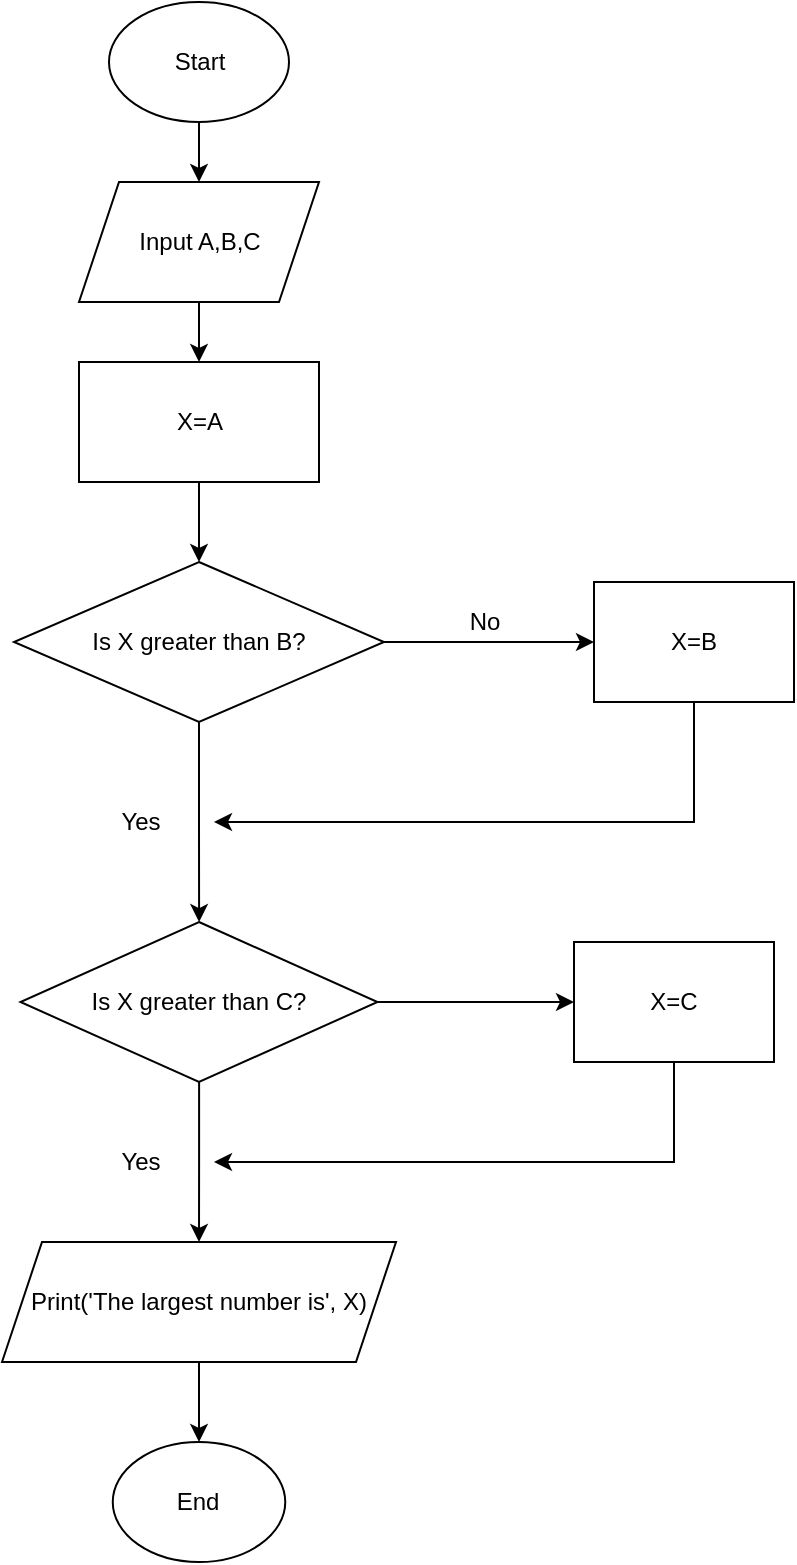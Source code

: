<mxfile version="13.6.10" type="device"><diagram id="ajVVDXDAF483BQLwk2Hx" name="Page-1"><mxGraphModel dx="942" dy="643" grid="1" gridSize="10" guides="1" tooltips="1" connect="1" arrows="1" fold="1" page="1" pageScale="1" pageWidth="827" pageHeight="1169" math="0" shadow="0"><root><mxCell id="0"/><mxCell id="1" parent="0"/><mxCell id="odhm7nH59-upSTGSFDz6-3" value="" style="edgeStyle=orthogonalEdgeStyle;rounded=0;orthogonalLoop=1;jettySize=auto;html=1;" edge="1" parent="1" source="odhm7nH59-upSTGSFDz6-1" target="odhm7nH59-upSTGSFDz6-2"><mxGeometry relative="1" as="geometry"/></mxCell><mxCell id="odhm7nH59-upSTGSFDz6-1" value="Start" style="ellipse;whiteSpace=wrap;html=1;" vertex="1" parent="1"><mxGeometry x="147.5" y="30" width="90" height="60" as="geometry"/></mxCell><mxCell id="odhm7nH59-upSTGSFDz6-13" value="" style="edgeStyle=orthogonalEdgeStyle;rounded=0;orthogonalLoop=1;jettySize=auto;html=1;" edge="1" parent="1" source="odhm7nH59-upSTGSFDz6-2" target="odhm7nH59-upSTGSFDz6-7"><mxGeometry relative="1" as="geometry"/></mxCell><mxCell id="odhm7nH59-upSTGSFDz6-2" value="Input A,B,C" style="shape=parallelogram;perimeter=parallelogramPerimeter;whiteSpace=wrap;html=1;fixedSize=1;" vertex="1" parent="1"><mxGeometry x="132.5" y="120" width="120" height="60" as="geometry"/></mxCell><mxCell id="odhm7nH59-upSTGSFDz6-10" value="" style="edgeStyle=orthogonalEdgeStyle;rounded=0;orthogonalLoop=1;jettySize=auto;html=1;" edge="1" parent="1" source="odhm7nH59-upSTGSFDz6-6" target="odhm7nH59-upSTGSFDz6-9"><mxGeometry relative="1" as="geometry"/></mxCell><mxCell id="odhm7nH59-upSTGSFDz6-16" value="" style="edgeStyle=orthogonalEdgeStyle;rounded=0;orthogonalLoop=1;jettySize=auto;html=1;" edge="1" parent="1" source="odhm7nH59-upSTGSFDz6-6" target="odhm7nH59-upSTGSFDz6-17"><mxGeometry relative="1" as="geometry"><mxPoint x="192.5" y="450" as="targetPoint"/></mxGeometry></mxCell><mxCell id="odhm7nH59-upSTGSFDz6-6" value="Is X greater than B?" style="rhombus;whiteSpace=wrap;html=1;" vertex="1" parent="1"><mxGeometry x="100" y="310" width="185" height="80" as="geometry"/></mxCell><mxCell id="odhm7nH59-upSTGSFDz6-14" value="" style="edgeStyle=orthogonalEdgeStyle;rounded=0;orthogonalLoop=1;jettySize=auto;html=1;" edge="1" parent="1" source="odhm7nH59-upSTGSFDz6-7" target="odhm7nH59-upSTGSFDz6-6"><mxGeometry relative="1" as="geometry"/></mxCell><mxCell id="odhm7nH59-upSTGSFDz6-7" value="X=A" style="whiteSpace=wrap;html=1;" vertex="1" parent="1"><mxGeometry x="132.5" y="210" width="120" height="60" as="geometry"/></mxCell><mxCell id="odhm7nH59-upSTGSFDz6-18" style="edgeStyle=orthogonalEdgeStyle;rounded=0;orthogonalLoop=1;jettySize=auto;html=1;" edge="1" parent="1" source="odhm7nH59-upSTGSFDz6-9"><mxGeometry relative="1" as="geometry"><mxPoint x="200" y="440" as="targetPoint"/><Array as="points"><mxPoint x="440" y="440"/><mxPoint x="200" y="440"/></Array></mxGeometry></mxCell><mxCell id="odhm7nH59-upSTGSFDz6-9" value="X=B" style="whiteSpace=wrap;html=1;" vertex="1" parent="1"><mxGeometry x="390" y="320" width="100" height="60" as="geometry"/></mxCell><mxCell id="odhm7nH59-upSTGSFDz6-11" value="No" style="text;html=1;resizable=0;autosize=1;align=center;verticalAlign=middle;points=[];fillColor=none;strokeColor=none;rounded=0;" vertex="1" parent="1"><mxGeometry x="320" y="330" width="30" height="20" as="geometry"/></mxCell><mxCell id="odhm7nH59-upSTGSFDz6-12" value="Yes" style="text;html=1;resizable=0;autosize=1;align=center;verticalAlign=middle;points=[];fillColor=none;strokeColor=none;rounded=0;" vertex="1" parent="1"><mxGeometry x="147.5" y="430" width="30" height="20" as="geometry"/></mxCell><mxCell id="odhm7nH59-upSTGSFDz6-20" value="" style="edgeStyle=orthogonalEdgeStyle;rounded=0;orthogonalLoop=1;jettySize=auto;html=1;entryX=0.5;entryY=0;entryDx=0;entryDy=0;" edge="1" parent="1" source="odhm7nH59-upSTGSFDz6-17" target="odhm7nH59-upSTGSFDz6-21"><mxGeometry relative="1" as="geometry"><mxPoint x="192.6" y="600" as="targetPoint"/></mxGeometry></mxCell><mxCell id="odhm7nH59-upSTGSFDz6-27" value="" style="edgeStyle=orthogonalEdgeStyle;rounded=0;orthogonalLoop=1;jettySize=auto;html=1;" edge="1" parent="1" source="odhm7nH59-upSTGSFDz6-17" target="odhm7nH59-upSTGSFDz6-26"><mxGeometry relative="1" as="geometry"/></mxCell><mxCell id="odhm7nH59-upSTGSFDz6-17" value="Is X greater than C?" style="rhombus;whiteSpace=wrap;html=1;" vertex="1" parent="1"><mxGeometry x="103.25" y="490" width="178.5" height="80" as="geometry"/></mxCell><mxCell id="odhm7nH59-upSTGSFDz6-23" value="" style="edgeStyle=orthogonalEdgeStyle;rounded=0;orthogonalLoop=1;jettySize=auto;html=1;" edge="1" parent="1" source="odhm7nH59-upSTGSFDz6-21" target="odhm7nH59-upSTGSFDz6-22"><mxGeometry relative="1" as="geometry"/></mxCell><mxCell id="odhm7nH59-upSTGSFDz6-21" value="&lt;span&gt;Print('The largest number is', X)&lt;/span&gt;" style="shape=parallelogram;perimeter=parallelogramPerimeter;whiteSpace=wrap;html=1;fixedSize=1;" vertex="1" parent="1"><mxGeometry x="94" y="650" width="197" height="60" as="geometry"/></mxCell><mxCell id="odhm7nH59-upSTGSFDz6-22" value="End" style="ellipse;whiteSpace=wrap;html=1;" vertex="1" parent="1"><mxGeometry x="149.38" y="750" width="86.25" height="60" as="geometry"/></mxCell><mxCell id="odhm7nH59-upSTGSFDz6-25" value="Yes" style="text;html=1;resizable=0;autosize=1;align=center;verticalAlign=middle;points=[];fillColor=none;strokeColor=none;rounded=0;" vertex="1" parent="1"><mxGeometry x="147.5" y="600" width="30" height="20" as="geometry"/></mxCell><mxCell id="odhm7nH59-upSTGSFDz6-28" style="edgeStyle=orthogonalEdgeStyle;rounded=0;orthogonalLoop=1;jettySize=auto;html=1;" edge="1" parent="1" source="odhm7nH59-upSTGSFDz6-26"><mxGeometry relative="1" as="geometry"><mxPoint x="200" y="610" as="targetPoint"/><Array as="points"><mxPoint x="430" y="610"/><mxPoint x="200" y="610"/></Array></mxGeometry></mxCell><mxCell id="odhm7nH59-upSTGSFDz6-26" value="X=C" style="whiteSpace=wrap;html=1;" vertex="1" parent="1"><mxGeometry x="380" y="500" width="100" height="60" as="geometry"/></mxCell></root></mxGraphModel></diagram></mxfile>